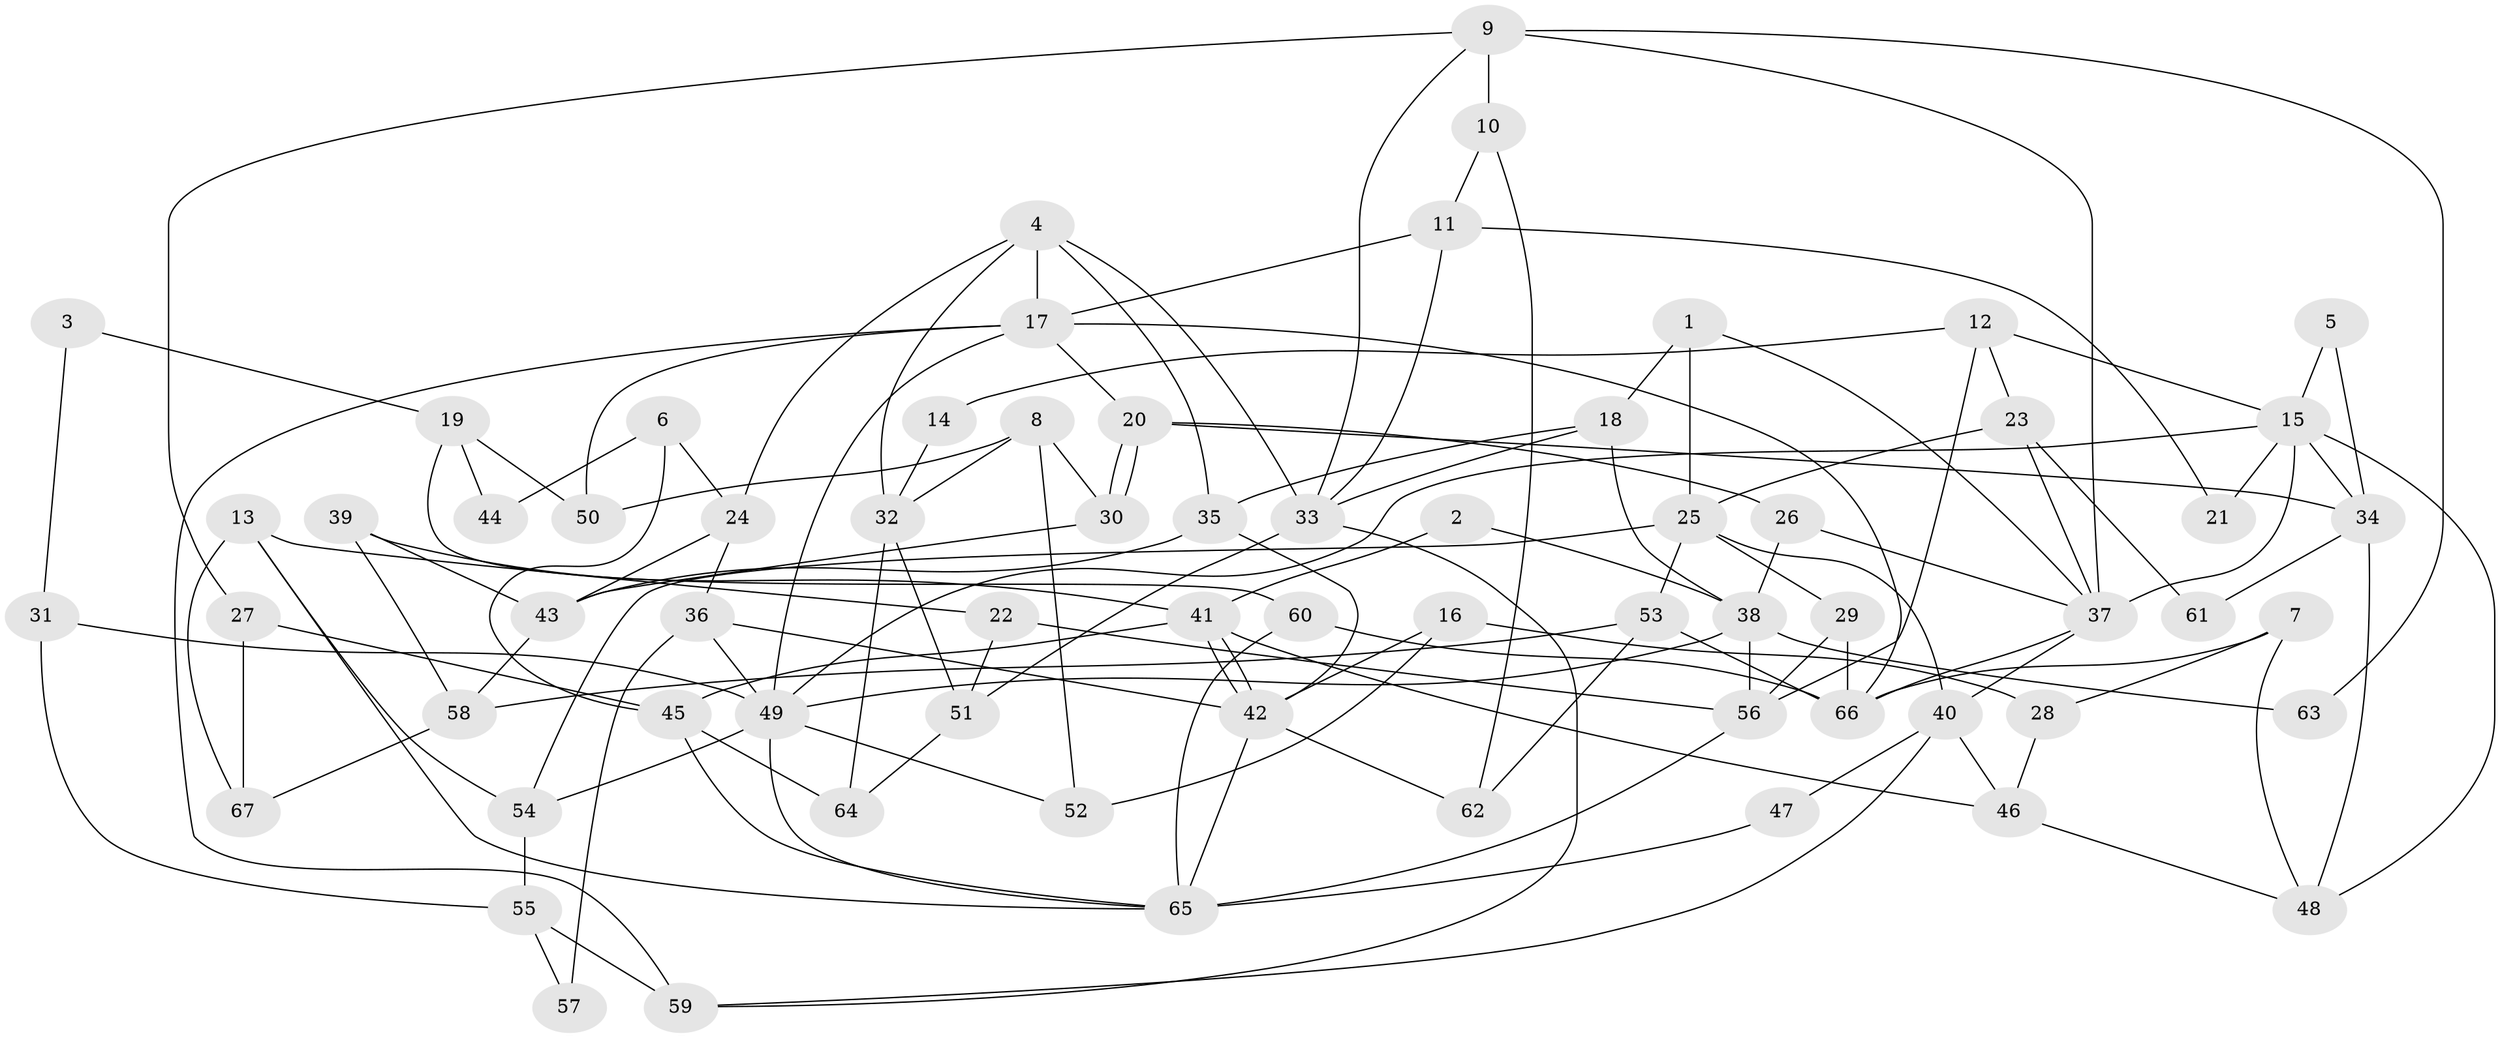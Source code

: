 // Generated by graph-tools (version 1.1) at 2025/02/03/09/25 03:02:08]
// undirected, 67 vertices, 134 edges
graph export_dot {
graph [start="1"]
  node [color=gray90,style=filled];
  1;
  2;
  3;
  4;
  5;
  6;
  7;
  8;
  9;
  10;
  11;
  12;
  13;
  14;
  15;
  16;
  17;
  18;
  19;
  20;
  21;
  22;
  23;
  24;
  25;
  26;
  27;
  28;
  29;
  30;
  31;
  32;
  33;
  34;
  35;
  36;
  37;
  38;
  39;
  40;
  41;
  42;
  43;
  44;
  45;
  46;
  47;
  48;
  49;
  50;
  51;
  52;
  53;
  54;
  55;
  56;
  57;
  58;
  59;
  60;
  61;
  62;
  63;
  64;
  65;
  66;
  67;
  1 -- 25;
  1 -- 37;
  1 -- 18;
  2 -- 41;
  2 -- 38;
  3 -- 19;
  3 -- 31;
  4 -- 33;
  4 -- 24;
  4 -- 17;
  4 -- 32;
  4 -- 35;
  5 -- 15;
  5 -- 34;
  6 -- 24;
  6 -- 45;
  6 -- 44;
  7 -- 66;
  7 -- 28;
  7 -- 48;
  8 -- 32;
  8 -- 30;
  8 -- 50;
  8 -- 52;
  9 -- 37;
  9 -- 10;
  9 -- 27;
  9 -- 33;
  9 -- 63;
  10 -- 11;
  10 -- 62;
  11 -- 17;
  11 -- 33;
  11 -- 21;
  12 -- 56;
  12 -- 15;
  12 -- 14;
  12 -- 23;
  13 -- 54;
  13 -- 65;
  13 -- 22;
  13 -- 67;
  14 -- 32;
  15 -- 49;
  15 -- 48;
  15 -- 21;
  15 -- 34;
  15 -- 37;
  16 -- 52;
  16 -- 42;
  16 -- 28;
  17 -- 59;
  17 -- 20;
  17 -- 49;
  17 -- 50;
  17 -- 66;
  18 -- 33;
  18 -- 35;
  18 -- 38;
  19 -- 60;
  19 -- 50;
  19 -- 44;
  20 -- 30;
  20 -- 30;
  20 -- 26;
  20 -- 34;
  22 -- 56;
  22 -- 51;
  23 -- 37;
  23 -- 25;
  23 -- 61;
  24 -- 36;
  24 -- 43;
  25 -- 40;
  25 -- 29;
  25 -- 53;
  25 -- 54;
  26 -- 38;
  26 -- 37;
  27 -- 67;
  27 -- 45;
  28 -- 46;
  29 -- 66;
  29 -- 56;
  30 -- 43;
  31 -- 55;
  31 -- 49;
  32 -- 64;
  32 -- 51;
  33 -- 51;
  33 -- 59;
  34 -- 48;
  34 -- 61;
  35 -- 42;
  35 -- 43;
  36 -- 42;
  36 -- 49;
  36 -- 57;
  37 -- 40;
  37 -- 66;
  38 -- 56;
  38 -- 49;
  38 -- 63;
  39 -- 41;
  39 -- 43;
  39 -- 58;
  40 -- 46;
  40 -- 47;
  40 -- 59;
  41 -- 45;
  41 -- 42;
  41 -- 42;
  41 -- 46;
  42 -- 62;
  42 -- 65;
  43 -- 58;
  45 -- 65;
  45 -- 64;
  46 -- 48;
  47 -- 65;
  49 -- 52;
  49 -- 54;
  49 -- 65;
  51 -- 64;
  53 -- 66;
  53 -- 58;
  53 -- 62;
  54 -- 55;
  55 -- 59;
  55 -- 57;
  56 -- 65;
  58 -- 67;
  60 -- 65;
  60 -- 66;
}
